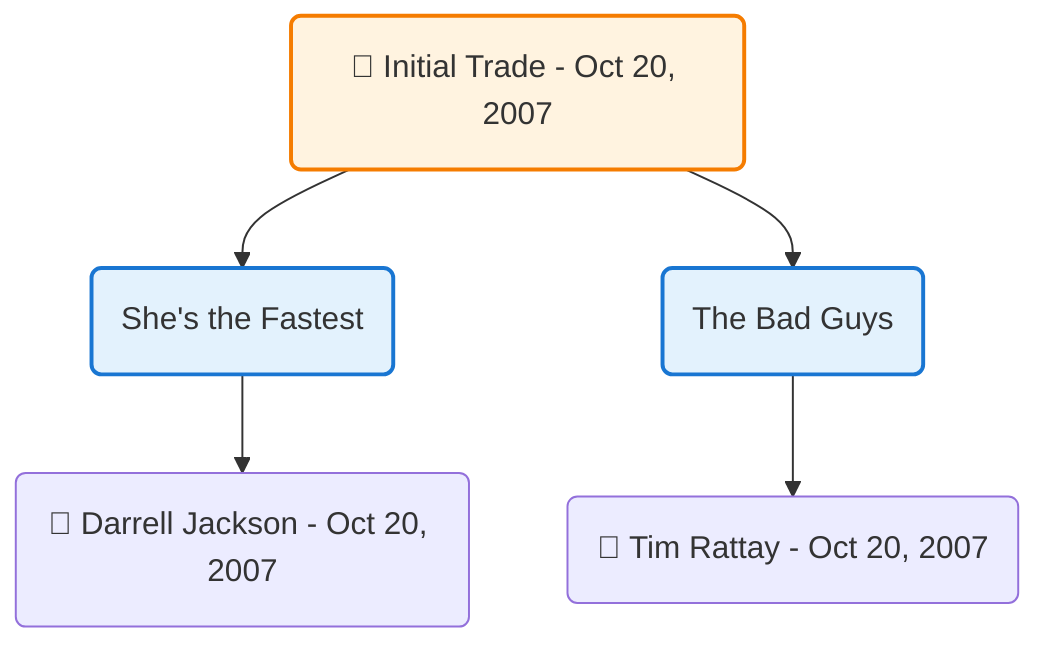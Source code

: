 flowchart TD

    TRADE_MAIN("🔄 Initial Trade - Oct 20, 2007")
    TEAM_1("She's the Fastest")
    TEAM_2("The Bad Guys")
    NODE_d4638950-e344-46bc-9049-1cd46649942f("🔄 Darrell Jackson - Oct 20, 2007")
    NODE_f341becc-9484-4571-a7e9-35ab87fd2d11("🔄 Tim Rattay - Oct 20, 2007")

    TRADE_MAIN --> TEAM_1
    TRADE_MAIN --> TEAM_2
    TEAM_1 --> NODE_d4638950-e344-46bc-9049-1cd46649942f
    TEAM_2 --> NODE_f341becc-9484-4571-a7e9-35ab87fd2d11

    %% Node styling
    classDef teamNode fill:#e3f2fd,stroke:#1976d2,stroke-width:2px
    classDef tradeNode fill:#fff3e0,stroke:#f57c00,stroke-width:2px
    classDef playerNode fill:#f3e5f5,stroke:#7b1fa2,stroke-width:1px
    classDef nonRootPlayerNode fill:#f5f5f5,stroke:#757575,stroke-width:1px
    classDef endNode fill:#ffebee,stroke:#c62828,stroke-width:2px
    classDef waiverNode fill:#e8f5e8,stroke:#388e3c,stroke-width:2px
    classDef championshipNode fill:#fff9c4,stroke:#f57f17,stroke-width:3px

    class TEAM_1,TEAM_2 teamNode
    class TRADE_MAIN tradeNode